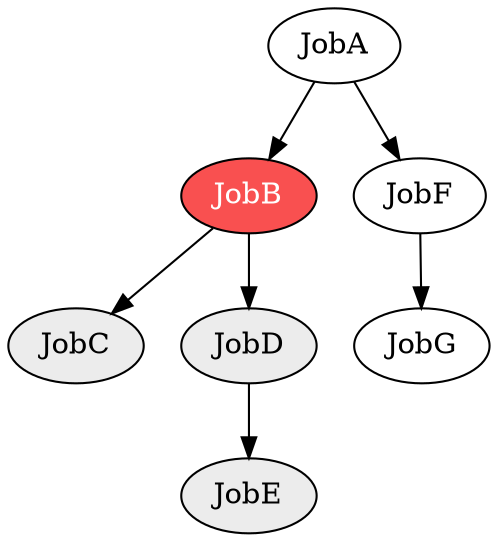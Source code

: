 digraph G {
    JobB [fillcolor = "#f95050", fontcolor = "white", style = "filled"]
    JobC [fillcolor = "#ececec", fontcolor = "black", style = "filled"]
    JobD [fillcolor = "#ececec", fontcolor = "black", style = "filled"]
    JobE [fillcolor = "#ececec", fontcolor = "black", style = "filled"]

    JobA -> JobB;
    JobA -> JobF;
    JobF -> JobG;
    JobD -> JobE;
    JobB -> JobC;
    JobB -> JobD;
}